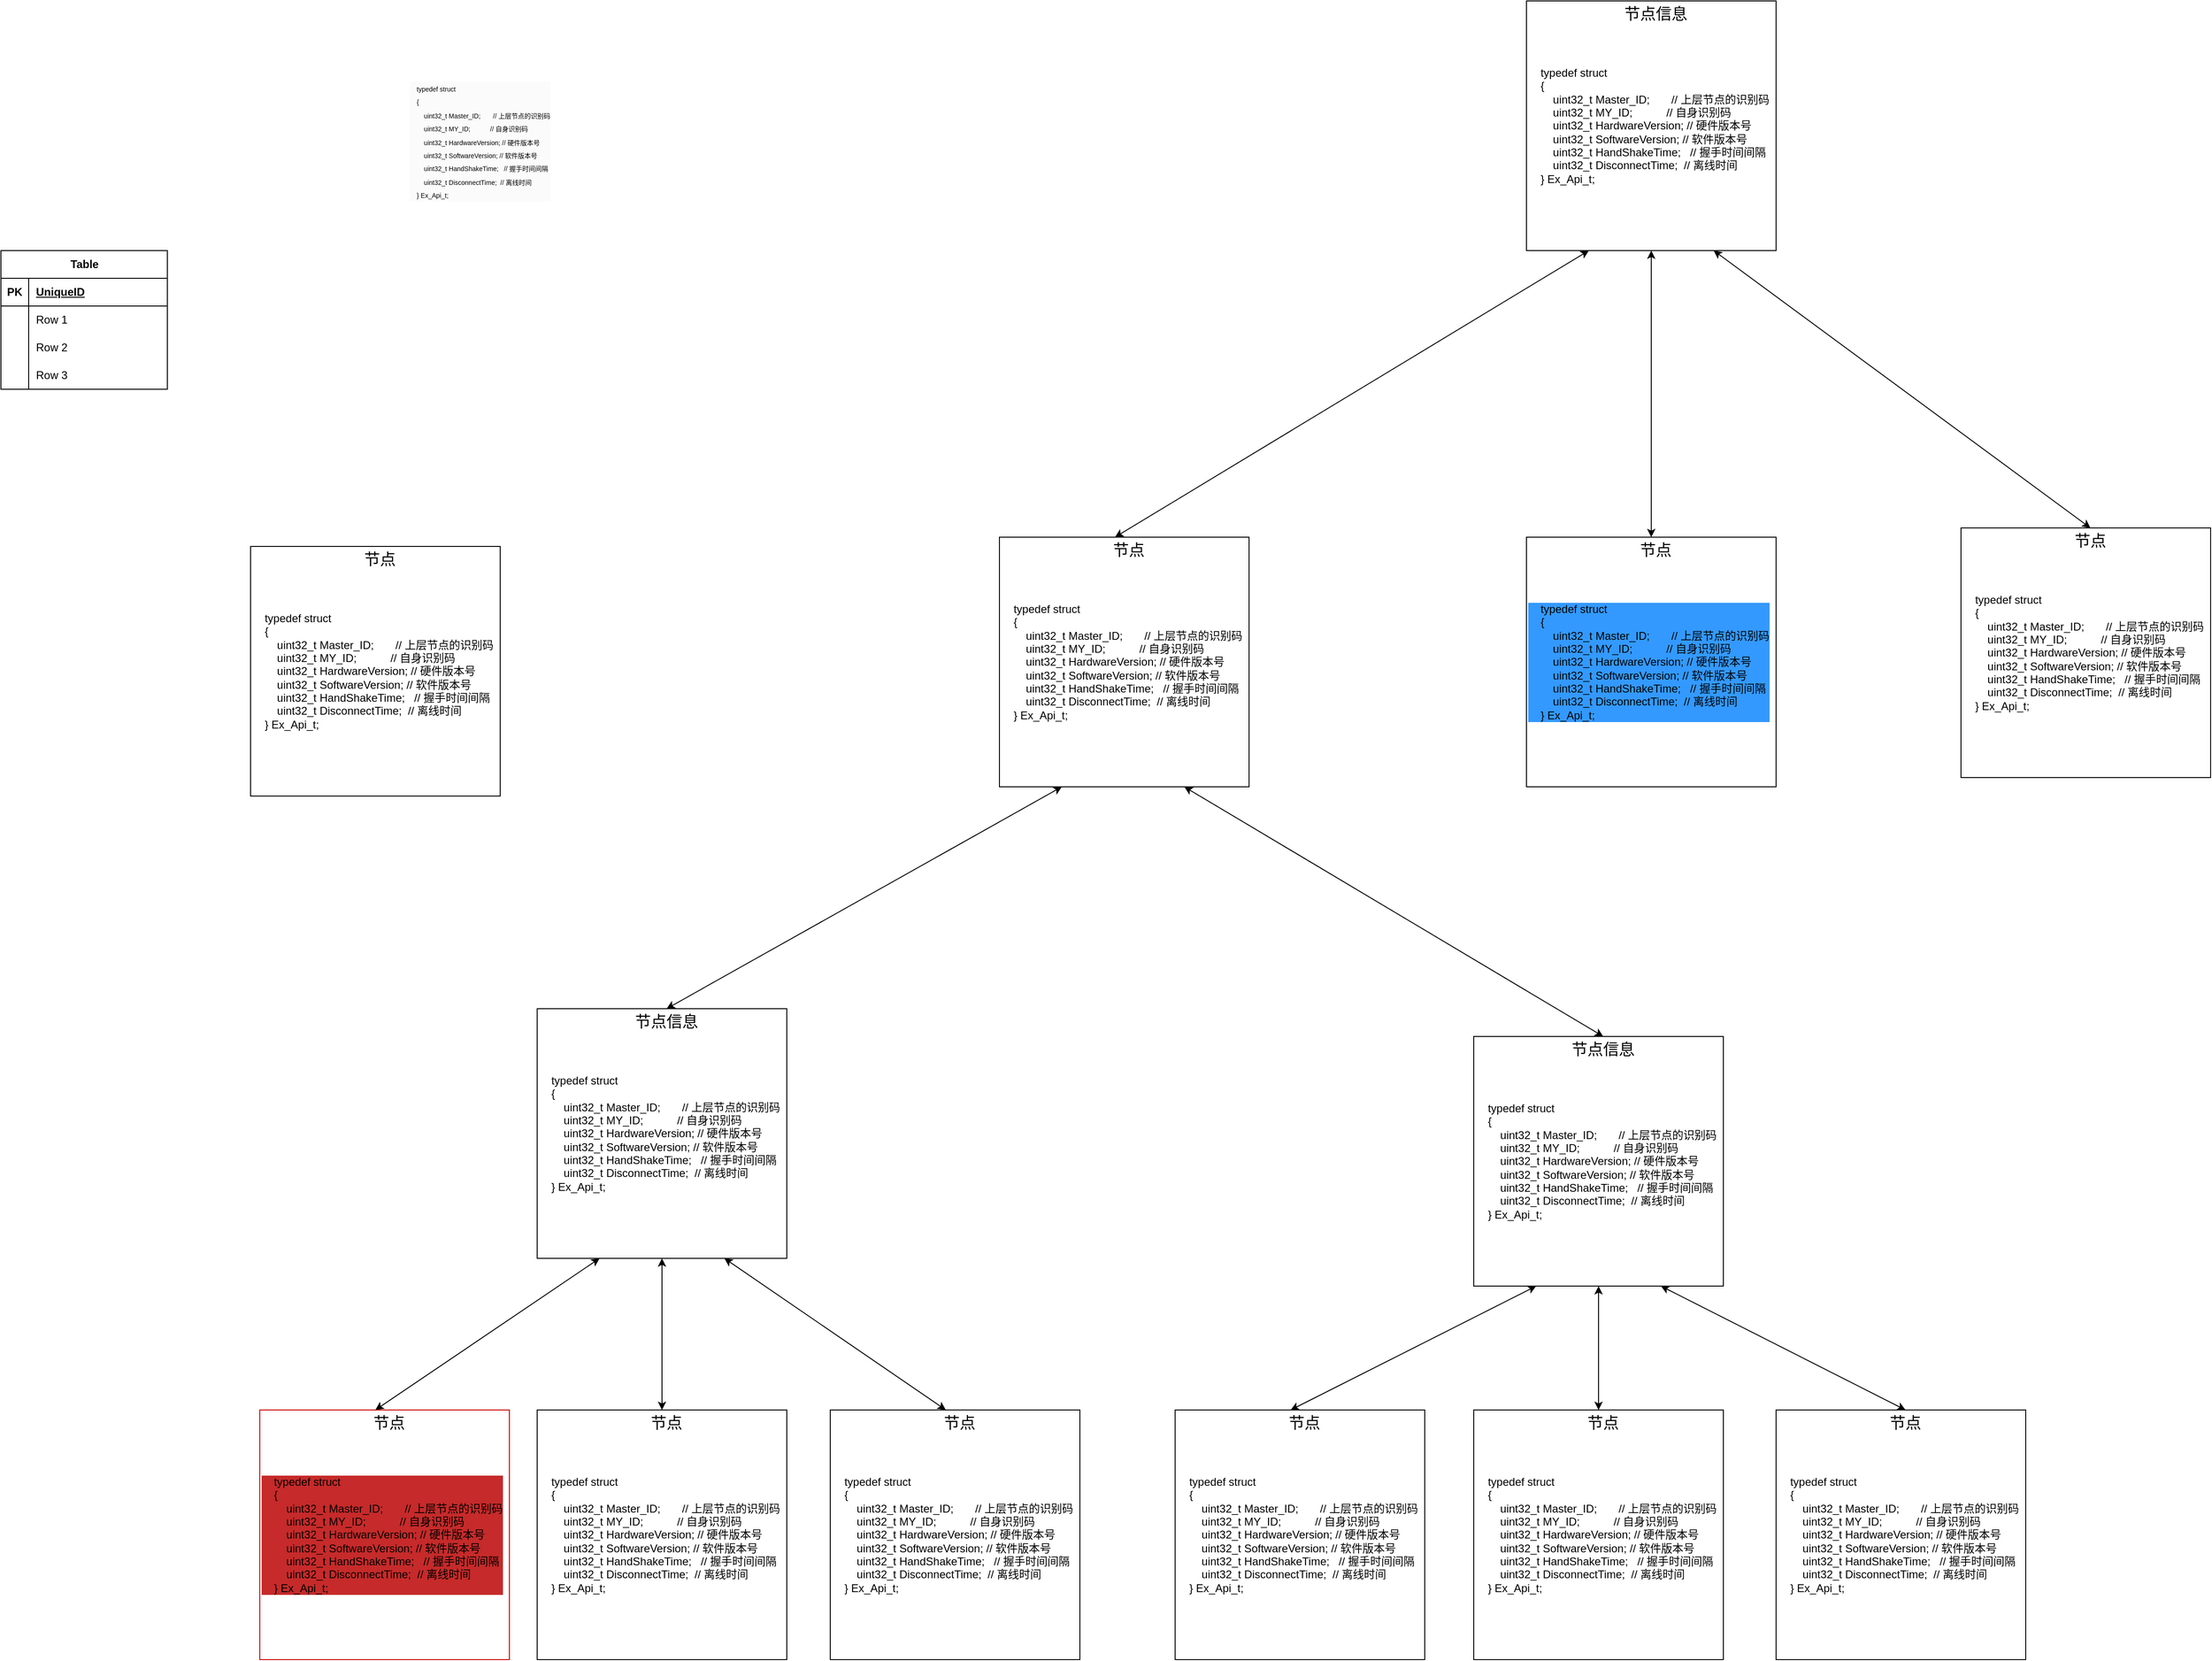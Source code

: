 <mxfile version="26.0.13">
  <diagram name="第 1 页" id="ZVLj4iOac9WPwyHm0ckP">
    <mxGraphModel dx="3850" dy="1131" grid="1" gridSize="10" guides="1" tooltips="1" connect="1" arrows="1" fold="1" page="1" pageScale="1" pageWidth="827" pageHeight="1169" math="0" shadow="0">
      <root>
        <mxCell id="0" />
        <mxCell id="1" parent="0" />
        <mxCell id="KKNS8De5CxTKTrktDygs-10" value="" style="group" vertex="1" connectable="0" parent="1">
          <mxGeometry x="70" y="230" width="270" height="270" as="geometry" />
        </mxCell>
        <mxCell id="KKNS8De5CxTKTrktDygs-12" value="" style="group" vertex="1" connectable="0" parent="KKNS8De5CxTKTrktDygs-10">
          <mxGeometry width="270" height="270" as="geometry" />
        </mxCell>
        <mxCell id="KKNS8De5CxTKTrktDygs-6" value="&lt;div&gt;&lt;span style=&quot;font-size: 12px;&quot;&gt;&amp;nbsp; &amp;nbsp; typedef struct&lt;/span&gt;&lt;/div&gt;&lt;div&gt;&lt;span style=&quot;font-size: 12px;&quot;&gt;&amp;nbsp; &amp;nbsp; {&lt;/span&gt;&lt;/div&gt;&lt;div&gt;&lt;span style=&quot;font-size: 12px;&quot;&gt;&amp;nbsp; &amp;nbsp; &amp;nbsp; &amp;nbsp; uint32_t Master_ID;&amp;nbsp; &amp;nbsp; &amp;nbsp; &amp;nbsp;// 上层节点的识别码&lt;/span&gt;&lt;/div&gt;&lt;div&gt;&lt;span style=&quot;font-size: 12px;&quot;&gt;&amp;nbsp; &amp;nbsp; &amp;nbsp; &amp;nbsp; uint32_t MY_ID;&amp;nbsp; &amp;nbsp; &amp;nbsp; &amp;nbsp; &amp;nbsp; &amp;nbsp;// 自身识别码&lt;/span&gt;&lt;/div&gt;&lt;div&gt;&lt;span style=&quot;font-size: 12px;&quot;&gt;&amp;nbsp; &amp;nbsp; &amp;nbsp; &amp;nbsp; uint32_t HardwareVersion; // 硬件版本号&lt;/span&gt;&lt;/div&gt;&lt;div&gt;&lt;span style=&quot;font-size: 12px;&quot;&gt;&amp;nbsp; &amp;nbsp; &amp;nbsp; &amp;nbsp; uint32_t SoftwareVersion; // 软件版本号&lt;/span&gt;&lt;/div&gt;&lt;div&gt;&lt;span style=&quot;font-size: 12px;&quot;&gt;&amp;nbsp; &amp;nbsp; &amp;nbsp; &amp;nbsp; uint32_t HandShakeTime;&amp;nbsp; &amp;nbsp;// 握手时间间隔&lt;/span&gt;&lt;/div&gt;&lt;div&gt;&lt;span style=&quot;font-size: 12px;&quot;&gt;&amp;nbsp; &amp;nbsp; &amp;nbsp; &amp;nbsp; uint32_t DisconnectTime;&amp;nbsp; // 离线时间&lt;/span&gt;&lt;/div&gt;&lt;div&gt;&lt;span style=&quot;font-size: 12px;&quot;&gt;&amp;nbsp; &amp;nbsp; } Ex_Api_t;&lt;/span&gt;&lt;/div&gt;" style="whiteSpace=wrap;html=1;aspect=fixed;strokeColor=default;align=left;verticalAlign=middle;fontFamily=Helvetica;fontSize=12;fontColor=default;fillColor=default;" vertex="1" parent="KKNS8De5CxTKTrktDygs-12">
          <mxGeometry width="270" height="270" as="geometry" />
        </mxCell>
        <mxCell id="KKNS8De5CxTKTrktDygs-8" value="&lt;font style=&quot;font-size: 17px;&quot;&gt;节点信息&lt;/font&gt;" style="text;html=1;align=center;verticalAlign=middle;whiteSpace=wrap;rounded=0;fontFamily=Helvetica;fontSize=12;fontColor=default;" vertex="1" parent="KKNS8De5CxTKTrktDygs-12">
          <mxGeometry x="90" width="100" height="30" as="geometry" />
        </mxCell>
        <mxCell id="KKNS8De5CxTKTrktDygs-13" value="" style="group" vertex="1" connectable="0" parent="1">
          <mxGeometry x="-500" y="810" width="270" height="270" as="geometry" />
        </mxCell>
        <mxCell id="KKNS8De5CxTKTrktDygs-14" value="" style="group" vertex="1" connectable="0" parent="KKNS8De5CxTKTrktDygs-13">
          <mxGeometry width="270" height="270" as="geometry" />
        </mxCell>
        <mxCell id="KKNS8De5CxTKTrktDygs-15" value="&lt;div&gt;&lt;span style=&quot;font-size: 12px;&quot;&gt;&amp;nbsp; &amp;nbsp; typedef struct&lt;/span&gt;&lt;/div&gt;&lt;div&gt;&lt;span style=&quot;font-size: 12px;&quot;&gt;&amp;nbsp; &amp;nbsp; {&lt;/span&gt;&lt;/div&gt;&lt;div&gt;&lt;span style=&quot;font-size: 12px;&quot;&gt;&amp;nbsp; &amp;nbsp; &amp;nbsp; &amp;nbsp; uint32_t Master_ID;&amp;nbsp; &amp;nbsp; &amp;nbsp; &amp;nbsp;// 上层节点的识别码&lt;/span&gt;&lt;/div&gt;&lt;div&gt;&lt;span style=&quot;font-size: 12px;&quot;&gt;&amp;nbsp; &amp;nbsp; &amp;nbsp; &amp;nbsp; uint32_t MY_ID;&amp;nbsp; &amp;nbsp; &amp;nbsp; &amp;nbsp; &amp;nbsp; &amp;nbsp;// 自身识别码&lt;/span&gt;&lt;/div&gt;&lt;div&gt;&lt;span style=&quot;font-size: 12px;&quot;&gt;&amp;nbsp; &amp;nbsp; &amp;nbsp; &amp;nbsp; uint32_t HardwareVersion; // 硬件版本号&lt;/span&gt;&lt;/div&gt;&lt;div&gt;&lt;span style=&quot;font-size: 12px;&quot;&gt;&amp;nbsp; &amp;nbsp; &amp;nbsp; &amp;nbsp; uint32_t SoftwareVersion; // 软件版本号&lt;/span&gt;&lt;/div&gt;&lt;div&gt;&lt;span style=&quot;font-size: 12px;&quot;&gt;&amp;nbsp; &amp;nbsp; &amp;nbsp; &amp;nbsp; uint32_t HandShakeTime;&amp;nbsp; &amp;nbsp;// 握手时间间隔&lt;/span&gt;&lt;/div&gt;&lt;div&gt;&lt;span style=&quot;font-size: 12px;&quot;&gt;&amp;nbsp; &amp;nbsp; &amp;nbsp; &amp;nbsp; uint32_t DisconnectTime;&amp;nbsp; // 离线时间&lt;/span&gt;&lt;/div&gt;&lt;div&gt;&lt;span style=&quot;font-size: 12px;&quot;&gt;&amp;nbsp; &amp;nbsp; } Ex_Api_t;&lt;/span&gt;&lt;/div&gt;" style="whiteSpace=wrap;html=1;aspect=fixed;strokeColor=default;align=left;verticalAlign=middle;fontFamily=Helvetica;fontSize=12;fontColor=default;fillColor=default;" vertex="1" parent="KKNS8De5CxTKTrktDygs-14">
          <mxGeometry width="270" height="270" as="geometry" />
        </mxCell>
        <mxCell id="KKNS8De5CxTKTrktDygs-16" value="&lt;font style=&quot;font-size: 17px;&quot;&gt;节点&lt;/font&gt;" style="text;html=1;align=center;verticalAlign=middle;whiteSpace=wrap;rounded=0;fontFamily=Helvetica;fontSize=12;fontColor=default;" vertex="1" parent="KKNS8De5CxTKTrktDygs-14">
          <mxGeometry x="110" width="60" height="30" as="geometry" />
        </mxCell>
        <mxCell id="KKNS8De5CxTKTrktDygs-32" value="" style="endArrow=classic;startArrow=classic;html=1;rounded=0;fontFamily=Helvetica;fontSize=12;fontColor=default;exitX=0.25;exitY=0;exitDx=0;exitDy=0;entryX=0.25;entryY=1;entryDx=0;entryDy=0;" edge="1" parent="1" source="KKNS8De5CxTKTrktDygs-16" target="KKNS8De5CxTKTrktDygs-6">
          <mxGeometry width="50" height="50" relative="1" as="geometry">
            <mxPoint x="410" y="730" as="sourcePoint" />
            <mxPoint x="460" y="680" as="targetPoint" />
            <Array as="points" />
          </mxGeometry>
        </mxCell>
        <mxCell id="KKNS8De5CxTKTrktDygs-33" value="" style="group" vertex="1" connectable="0" parent="1">
          <mxGeometry x="540" y="800" width="270" height="270" as="geometry" />
        </mxCell>
        <mxCell id="KKNS8De5CxTKTrktDygs-34" value="" style="group" vertex="1" connectable="0" parent="KKNS8De5CxTKTrktDygs-33">
          <mxGeometry width="270" height="270" as="geometry" />
        </mxCell>
        <mxCell id="KKNS8De5CxTKTrktDygs-35" value="&lt;div&gt;&lt;span style=&quot;font-size: 12px;&quot;&gt;&amp;nbsp; &amp;nbsp; typedef struct&lt;/span&gt;&lt;/div&gt;&lt;div&gt;&lt;span style=&quot;font-size: 12px;&quot;&gt;&amp;nbsp; &amp;nbsp; {&lt;/span&gt;&lt;/div&gt;&lt;div&gt;&lt;span style=&quot;font-size: 12px;&quot;&gt;&amp;nbsp; &amp;nbsp; &amp;nbsp; &amp;nbsp; uint32_t Master_ID;&amp;nbsp; &amp;nbsp; &amp;nbsp; &amp;nbsp;// 上层节点的识别码&lt;/span&gt;&lt;/div&gt;&lt;div&gt;&lt;span style=&quot;font-size: 12px;&quot;&gt;&amp;nbsp; &amp;nbsp; &amp;nbsp; &amp;nbsp; uint32_t MY_ID;&amp;nbsp; &amp;nbsp; &amp;nbsp; &amp;nbsp; &amp;nbsp; &amp;nbsp;// 自身识别码&lt;/span&gt;&lt;/div&gt;&lt;div&gt;&lt;span style=&quot;font-size: 12px;&quot;&gt;&amp;nbsp; &amp;nbsp; &amp;nbsp; &amp;nbsp; uint32_t HardwareVersion; // 硬件版本号&lt;/span&gt;&lt;/div&gt;&lt;div&gt;&lt;span style=&quot;font-size: 12px;&quot;&gt;&amp;nbsp; &amp;nbsp; &amp;nbsp; &amp;nbsp; uint32_t SoftwareVersion; // 软件版本号&lt;/span&gt;&lt;/div&gt;&lt;div&gt;&lt;span style=&quot;font-size: 12px;&quot;&gt;&amp;nbsp; &amp;nbsp; &amp;nbsp; &amp;nbsp; uint32_t HandShakeTime;&amp;nbsp; &amp;nbsp;// 握手时间间隔&lt;/span&gt;&lt;/div&gt;&lt;div&gt;&lt;span style=&quot;font-size: 12px;&quot;&gt;&amp;nbsp; &amp;nbsp; &amp;nbsp; &amp;nbsp; uint32_t DisconnectTime;&amp;nbsp; // 离线时间&lt;/span&gt;&lt;/div&gt;&lt;div&gt;&lt;span style=&quot;font-size: 12px;&quot;&gt;&amp;nbsp; &amp;nbsp; } Ex_Api_t;&lt;/span&gt;&lt;/div&gt;" style="whiteSpace=wrap;html=1;aspect=fixed;strokeColor=default;align=left;verticalAlign=middle;fontFamily=Helvetica;fontSize=12;fontColor=default;fillColor=default;" vertex="1" parent="KKNS8De5CxTKTrktDygs-34">
          <mxGeometry width="270" height="270" as="geometry" />
        </mxCell>
        <mxCell id="KKNS8De5CxTKTrktDygs-36" value="&lt;font style=&quot;font-size: 17px;&quot;&gt;节点&lt;/font&gt;" style="text;html=1;align=center;verticalAlign=middle;whiteSpace=wrap;rounded=0;fontFamily=Helvetica;fontSize=12;fontColor=default;" vertex="1" parent="KKNS8De5CxTKTrktDygs-34">
          <mxGeometry x="110" width="60" height="30" as="geometry" />
        </mxCell>
        <mxCell id="KKNS8De5CxTKTrktDygs-38" value="" style="group;fillColor=#dae8fc;strokeColor=light-dark(#1665d4, #5c79a3);" vertex="1" connectable="0" parent="1">
          <mxGeometry x="70" y="810" width="270" height="270" as="geometry" />
        </mxCell>
        <mxCell id="KKNS8De5CxTKTrktDygs-39" value="" style="group" vertex="1" connectable="0" parent="KKNS8De5CxTKTrktDygs-38">
          <mxGeometry width="270" height="270" as="geometry" />
        </mxCell>
        <mxCell id="KKNS8De5CxTKTrktDygs-40" value="&lt;div&gt;&lt;span style=&quot;font-size: 12px;&quot;&gt;&amp;nbsp; &amp;nbsp; typedef struct&lt;/span&gt;&lt;/div&gt;&lt;div&gt;&lt;span style=&quot;font-size: 12px;&quot;&gt;&amp;nbsp; &amp;nbsp; {&lt;/span&gt;&lt;/div&gt;&lt;div&gt;&lt;span style=&quot;font-size: 12px;&quot;&gt;&amp;nbsp; &amp;nbsp; &amp;nbsp; &amp;nbsp; uint32_t Master_ID;&amp;nbsp; &amp;nbsp; &amp;nbsp; &amp;nbsp;// 上层节点的识别码&lt;/span&gt;&lt;/div&gt;&lt;div&gt;&lt;span style=&quot;font-size: 12px;&quot;&gt;&amp;nbsp; &amp;nbsp; &amp;nbsp; &amp;nbsp; uint32_t MY_ID;&amp;nbsp; &amp;nbsp; &amp;nbsp; &amp;nbsp; &amp;nbsp; &amp;nbsp;// 自身识别码&lt;/span&gt;&lt;/div&gt;&lt;div&gt;&lt;span style=&quot;font-size: 12px;&quot;&gt;&amp;nbsp; &amp;nbsp; &amp;nbsp; &amp;nbsp; uint32_t HardwareVersion; // 硬件版本号&lt;/span&gt;&lt;/div&gt;&lt;div&gt;&lt;span style=&quot;font-size: 12px;&quot;&gt;&amp;nbsp; &amp;nbsp; &amp;nbsp; &amp;nbsp; uint32_t SoftwareVersion; // 软件版本号&lt;/span&gt;&lt;/div&gt;&lt;div&gt;&lt;span style=&quot;font-size: 12px;&quot;&gt;&amp;nbsp; &amp;nbsp; &amp;nbsp; &amp;nbsp; uint32_t HandShakeTime;&amp;nbsp; &amp;nbsp;// 握手时间间隔&lt;/span&gt;&lt;/div&gt;&lt;div&gt;&lt;span style=&quot;font-size: 12px;&quot;&gt;&amp;nbsp; &amp;nbsp; &amp;nbsp; &amp;nbsp; uint32_t DisconnectTime;&amp;nbsp; // 离线时间&lt;/span&gt;&lt;/div&gt;&lt;div&gt;&lt;span style=&quot;font-size: 12px;&quot;&gt;&amp;nbsp; &amp;nbsp; } Ex_Api_t;&lt;/span&gt;&lt;/div&gt;" style="whiteSpace=wrap;html=1;aspect=fixed;strokeColor=default;align=left;verticalAlign=middle;fontFamily=Helvetica;fontSize=12;fontColor=default;fillColor=default;labelBackgroundColor=#3399FF;" vertex="1" parent="KKNS8De5CxTKTrktDygs-39">
          <mxGeometry width="270" height="270" as="geometry" />
        </mxCell>
        <mxCell id="KKNS8De5CxTKTrktDygs-41" value="&lt;font style=&quot;font-size: 17px;&quot;&gt;节点&lt;/font&gt;" style="text;html=1;align=center;verticalAlign=middle;whiteSpace=wrap;rounded=0;fontFamily=Helvetica;fontSize=12;fontColor=default;" vertex="1" parent="KKNS8De5CxTKTrktDygs-39">
          <mxGeometry x="110" width="60" height="30" as="geometry" />
        </mxCell>
        <mxCell id="KKNS8De5CxTKTrktDygs-42" value="" style="endArrow=classic;startArrow=classic;html=1;rounded=0;fontFamily=Helvetica;fontSize=12;fontColor=default;exitX=0.5;exitY=0;exitDx=0;exitDy=0;entryX=0.5;entryY=1;entryDx=0;entryDy=0;" edge="1" parent="1" source="KKNS8De5CxTKTrktDygs-40" target="KKNS8De5CxTKTrktDygs-6">
          <mxGeometry width="50" height="50" relative="1" as="geometry">
            <mxPoint x="757" y="590" as="sourcePoint" />
            <mxPoint x="627" y="400" as="targetPoint" />
          </mxGeometry>
        </mxCell>
        <mxCell id="KKNS8De5CxTKTrktDygs-44" value="" style="endArrow=classic;startArrow=classic;html=1;rounded=0;fontFamily=Helvetica;fontSize=12;fontColor=default;entryX=0.75;entryY=1;entryDx=0;entryDy=0;exitX=0.5;exitY=0;exitDx=0;exitDy=0;" edge="1" parent="1" source="KKNS8De5CxTKTrktDygs-36" target="KKNS8De5CxTKTrktDygs-6">
          <mxGeometry width="50" height="50" relative="1" as="geometry">
            <mxPoint x="757" y="590" as="sourcePoint" />
            <mxPoint x="807" y="540" as="targetPoint" />
          </mxGeometry>
        </mxCell>
        <mxCell id="KKNS8De5CxTKTrktDygs-66" value="" style="group" vertex="1" connectable="0" parent="1">
          <mxGeometry x="-1000" y="1320" width="270" height="270" as="geometry" />
        </mxCell>
        <mxCell id="KKNS8De5CxTKTrktDygs-67" value="" style="group" vertex="1" connectable="0" parent="KKNS8De5CxTKTrktDygs-66">
          <mxGeometry width="270" height="270" as="geometry" />
        </mxCell>
        <mxCell id="KKNS8De5CxTKTrktDygs-68" value="&lt;div&gt;&lt;span style=&quot;font-size: 12px;&quot;&gt;&amp;nbsp; &amp;nbsp; typedef struct&lt;/span&gt;&lt;/div&gt;&lt;div&gt;&lt;span style=&quot;font-size: 12px;&quot;&gt;&amp;nbsp; &amp;nbsp; {&lt;/span&gt;&lt;/div&gt;&lt;div&gt;&lt;span style=&quot;font-size: 12px;&quot;&gt;&amp;nbsp; &amp;nbsp; &amp;nbsp; &amp;nbsp; uint32_t Master_ID;&amp;nbsp; &amp;nbsp; &amp;nbsp; &amp;nbsp;// 上层节点的识别码&lt;/span&gt;&lt;/div&gt;&lt;div&gt;&lt;span style=&quot;font-size: 12px;&quot;&gt;&amp;nbsp; &amp;nbsp; &amp;nbsp; &amp;nbsp; uint32_t MY_ID;&amp;nbsp; &amp;nbsp; &amp;nbsp; &amp;nbsp; &amp;nbsp; &amp;nbsp;// 自身识别码&lt;/span&gt;&lt;/div&gt;&lt;div&gt;&lt;span style=&quot;font-size: 12px;&quot;&gt;&amp;nbsp; &amp;nbsp; &amp;nbsp; &amp;nbsp; uint32_t HardwareVersion; // 硬件版本号&lt;/span&gt;&lt;/div&gt;&lt;div&gt;&lt;span style=&quot;font-size: 12px;&quot;&gt;&amp;nbsp; &amp;nbsp; &amp;nbsp; &amp;nbsp; uint32_t SoftwareVersion; // 软件版本号&lt;/span&gt;&lt;/div&gt;&lt;div&gt;&lt;span style=&quot;font-size: 12px;&quot;&gt;&amp;nbsp; &amp;nbsp; &amp;nbsp; &amp;nbsp; uint32_t HandShakeTime;&amp;nbsp; &amp;nbsp;// 握手时间间隔&lt;/span&gt;&lt;/div&gt;&lt;div&gt;&lt;span style=&quot;font-size: 12px;&quot;&gt;&amp;nbsp; &amp;nbsp; &amp;nbsp; &amp;nbsp; uint32_t DisconnectTime;&amp;nbsp; // 离线时间&lt;/span&gt;&lt;/div&gt;&lt;div&gt;&lt;span style=&quot;font-size: 12px;&quot;&gt;&amp;nbsp; &amp;nbsp; } Ex_Api_t;&lt;/span&gt;&lt;/div&gt;" style="whiteSpace=wrap;html=1;aspect=fixed;strokeColor=default;align=left;verticalAlign=middle;fontFamily=Helvetica;fontSize=12;fontColor=default;fillColor=default;" vertex="1" parent="KKNS8De5CxTKTrktDygs-67">
          <mxGeometry width="270" height="270" as="geometry" />
        </mxCell>
        <mxCell id="KKNS8De5CxTKTrktDygs-69" value="&lt;font style=&quot;font-size: 17px;&quot;&gt;节点信息&lt;/font&gt;" style="text;html=1;align=center;verticalAlign=middle;whiteSpace=wrap;rounded=0;fontFamily=Helvetica;fontSize=12;fontColor=default;" vertex="1" parent="KKNS8De5CxTKTrktDygs-67">
          <mxGeometry x="90" width="100" height="30" as="geometry" />
        </mxCell>
        <mxCell id="KKNS8De5CxTKTrktDygs-70" value="" style="group;fillColor=#DAE8FC;strokeColor=#6c8ebf;" vertex="1" connectable="0" parent="1">
          <mxGeometry x="-1300" y="1754" width="270" height="270" as="geometry" />
        </mxCell>
        <mxCell id="KKNS8De5CxTKTrktDygs-71" value="" style="group;fillColor=#dae8fc;strokeColor=#6c8ebf;" vertex="1" connectable="0" parent="KKNS8De5CxTKTrktDygs-70">
          <mxGeometry width="270" height="270" as="geometry" />
        </mxCell>
        <mxCell id="KKNS8De5CxTKTrktDygs-72" value="&lt;div&gt;&lt;span style=&quot;font-size: 12px;&quot;&gt;&amp;nbsp; &amp;nbsp; typedef struct&lt;/span&gt;&lt;/div&gt;&lt;div&gt;&lt;span style=&quot;font-size: 12px;&quot;&gt;&amp;nbsp; &amp;nbsp; {&lt;/span&gt;&lt;/div&gt;&lt;div&gt;&lt;span style=&quot;font-size: 12px;&quot;&gt;&amp;nbsp; &amp;nbsp; &amp;nbsp; &amp;nbsp; uint32_t Master_ID;&amp;nbsp; &amp;nbsp; &amp;nbsp; &amp;nbsp;// 上层节点的识别码&lt;/span&gt;&lt;/div&gt;&lt;div&gt;&lt;span style=&quot;font-size: 12px;&quot;&gt;&amp;nbsp; &amp;nbsp; &amp;nbsp; &amp;nbsp; uint32_t MY_ID;&amp;nbsp; &amp;nbsp; &amp;nbsp; &amp;nbsp; &amp;nbsp; &amp;nbsp;// 自身识别码&lt;/span&gt;&lt;/div&gt;&lt;div&gt;&lt;span style=&quot;font-size: 12px;&quot;&gt;&amp;nbsp; &amp;nbsp; &amp;nbsp; &amp;nbsp; uint32_t HardwareVersion; // 硬件版本号&lt;/span&gt;&lt;/div&gt;&lt;div&gt;&lt;span style=&quot;font-size: 12px;&quot;&gt;&amp;nbsp; &amp;nbsp; &amp;nbsp; &amp;nbsp; uint32_t SoftwareVersion; // 软件版本号&lt;/span&gt;&lt;/div&gt;&lt;div&gt;&lt;span style=&quot;font-size: 12px;&quot;&gt;&amp;nbsp; &amp;nbsp; &amp;nbsp; &amp;nbsp; uint32_t HandShakeTime;&amp;nbsp; &amp;nbsp;// 握手时间间隔&lt;/span&gt;&lt;/div&gt;&lt;div&gt;&lt;span style=&quot;font-size: 12px;&quot;&gt;&amp;nbsp; &amp;nbsp; &amp;nbsp; &amp;nbsp; uint32_t DisconnectTime;&amp;nbsp; // 离线时间&lt;/span&gt;&lt;/div&gt;&lt;div&gt;&lt;span style=&quot;font-size: 12px;&quot;&gt;&amp;nbsp; &amp;nbsp; } Ex_Api_t;&lt;/span&gt;&lt;/div&gt;" style="whiteSpace=wrap;html=1;aspect=fixed;strokeColor=light-dark(#CC0000,#FFFFFF);align=left;verticalAlign=middle;fontFamily=Helvetica;fontSize=12;fontColor=default;fillColor=default;labelBackgroundColor=light-dark(#c62a2a, #ededed);" vertex="1" parent="KKNS8De5CxTKTrktDygs-71">
          <mxGeometry width="270" height="270" as="geometry" />
        </mxCell>
        <mxCell id="KKNS8De5CxTKTrktDygs-73" value="&lt;font style=&quot;font-size: 17px;&quot;&gt;节点&lt;/font&gt;" style="text;html=1;align=center;verticalAlign=middle;whiteSpace=wrap;rounded=0;fontFamily=Helvetica;fontSize=12;fontColor=default;" vertex="1" parent="KKNS8De5CxTKTrktDygs-71">
          <mxGeometry x="110" width="60" height="30" as="geometry" />
        </mxCell>
        <mxCell id="KKNS8De5CxTKTrktDygs-74" value="" style="endArrow=classic;startArrow=classic;html=1;rounded=0;fontFamily=Helvetica;fontSize=12;fontColor=default;exitX=0.25;exitY=0;exitDx=0;exitDy=0;entryX=0.25;entryY=1;entryDx=0;entryDy=0;" edge="1" parent="1" source="KKNS8De5CxTKTrktDygs-73" target="KKNS8De5CxTKTrktDygs-68">
          <mxGeometry width="50" height="50" relative="1" as="geometry">
            <mxPoint x="-870" y="1690" as="sourcePoint" />
            <mxPoint x="-820" y="1640" as="targetPoint" />
            <Array as="points" />
          </mxGeometry>
        </mxCell>
        <mxCell id="KKNS8De5CxTKTrktDygs-79" value="" style="group" vertex="1" connectable="0" parent="1">
          <mxGeometry x="-1000" y="1754" width="270" height="270" as="geometry" />
        </mxCell>
        <mxCell id="KKNS8De5CxTKTrktDygs-80" value="" style="group" vertex="1" connectable="0" parent="KKNS8De5CxTKTrktDygs-79">
          <mxGeometry width="270" height="270" as="geometry" />
        </mxCell>
        <mxCell id="KKNS8De5CxTKTrktDygs-81" value="&lt;div&gt;&lt;span style=&quot;font-size: 12px; background-color: light-dark(#ffffff, var(--ge-dark-color, #121212));&quot;&gt;&amp;nbsp; &amp;nbsp; typedef struct&lt;/span&gt;&lt;/div&gt;&lt;div&gt;&lt;span style=&quot;font-size: 12px; background-color: light-dark(#ffffff, var(--ge-dark-color, #121212));&quot;&gt;&amp;nbsp; &amp;nbsp; {&lt;/span&gt;&lt;/div&gt;&lt;div&gt;&lt;span style=&quot;font-size: 12px; background-color: light-dark(#ffffff, var(--ge-dark-color, #121212));&quot;&gt;&amp;nbsp; &amp;nbsp; &amp;nbsp; &amp;nbsp; uint32_t Master_ID;&amp;nbsp; &amp;nbsp; &amp;nbsp; &amp;nbsp;// 上层节点的识别码&lt;/span&gt;&lt;/div&gt;&lt;div&gt;&lt;span style=&quot;font-size: 12px; background-color: light-dark(#ffffff, var(--ge-dark-color, #121212));&quot;&gt;&amp;nbsp; &amp;nbsp; &amp;nbsp; &amp;nbsp; uint32_t MY_ID;&amp;nbsp; &amp;nbsp; &amp;nbsp; &amp;nbsp; &amp;nbsp; &amp;nbsp;// 自身识别码&lt;/span&gt;&lt;/div&gt;&lt;div&gt;&lt;span style=&quot;font-size: 12px; background-color: light-dark(#ffffff, var(--ge-dark-color, #121212));&quot;&gt;&amp;nbsp; &amp;nbsp; &amp;nbsp; &amp;nbsp; uint32_t HardwareVersion; // 硬件版本号&lt;/span&gt;&lt;/div&gt;&lt;div&gt;&lt;span style=&quot;font-size: 12px; background-color: light-dark(#ffffff, var(--ge-dark-color, #121212));&quot;&gt;&amp;nbsp; &amp;nbsp; &amp;nbsp; &amp;nbsp; uint32_t SoftwareVersion; // 软件版本号&lt;/span&gt;&lt;/div&gt;&lt;div&gt;&lt;span style=&quot;font-size: 12px; background-color: light-dark(#ffffff, var(--ge-dark-color, #121212));&quot;&gt;&amp;nbsp; &amp;nbsp; &amp;nbsp; &amp;nbsp; uint32_t HandShakeTime;&amp;nbsp; &amp;nbsp;// 握手时间间隔&lt;/span&gt;&lt;/div&gt;&lt;div&gt;&lt;span style=&quot;font-size: 12px; background-color: light-dark(#ffffff, var(--ge-dark-color, #121212));&quot;&gt;&amp;nbsp; &amp;nbsp; &amp;nbsp; &amp;nbsp; uint32_t DisconnectTime;&amp;nbsp; // 离线时间&lt;/span&gt;&lt;/div&gt;&lt;div&gt;&lt;span style=&quot;font-size: 12px; background-color: light-dark(#ffffff, var(--ge-dark-color, #121212));&quot;&gt;&amp;nbsp; &amp;nbsp; } Ex_Api_t;&lt;/span&gt;&lt;/div&gt;" style="whiteSpace=wrap;html=1;aspect=fixed;strokeColor=default;align=left;verticalAlign=middle;fontFamily=Helvetica;fontSize=12;fontColor=default;fillColor=default;" vertex="1" parent="KKNS8De5CxTKTrktDygs-80">
          <mxGeometry width="270" height="270" as="geometry" />
        </mxCell>
        <mxCell id="KKNS8De5CxTKTrktDygs-82" value="&lt;font style=&quot;font-size: 17px;&quot;&gt;节点&lt;/font&gt;" style="text;html=1;align=center;verticalAlign=middle;whiteSpace=wrap;rounded=0;fontFamily=Helvetica;fontSize=12;fontColor=default;" vertex="1" parent="KKNS8De5CxTKTrktDygs-80">
          <mxGeometry x="110" width="60" height="30" as="geometry" />
        </mxCell>
        <mxCell id="KKNS8De5CxTKTrktDygs-83" value="" style="endArrow=classic;startArrow=classic;html=1;rounded=0;fontFamily=Helvetica;fontSize=12;fontColor=default;exitX=0.5;exitY=0;exitDx=0;exitDy=0;entryX=0.5;entryY=1;entryDx=0;entryDy=0;" edge="1" parent="1" source="KKNS8De5CxTKTrktDygs-81" target="KKNS8De5CxTKTrktDygs-68">
          <mxGeometry width="50" height="50" relative="1" as="geometry">
            <mxPoint x="-870" y="1800" as="sourcePoint" />
            <mxPoint x="-1000" y="1610" as="targetPoint" />
          </mxGeometry>
        </mxCell>
        <mxCell id="KKNS8De5CxTKTrktDygs-84" value="" style="endArrow=classic;startArrow=classic;html=1;rounded=0;fontFamily=Helvetica;fontSize=12;fontColor=default;entryX=0.75;entryY=1;entryDx=0;entryDy=0;exitX=0.25;exitY=0;exitDx=0;exitDy=0;" edge="1" parent="1" source="KKNS8De5CxTKTrktDygs-176" target="KKNS8De5CxTKTrktDygs-68">
          <mxGeometry width="50" height="50" relative="1" as="geometry">
            <mxPoint x="-535" y="1754" as="sourcePoint" />
            <mxPoint x="-820" y="1750" as="targetPoint" />
          </mxGeometry>
        </mxCell>
        <mxCell id="KKNS8De5CxTKTrktDygs-85" value="" style="endArrow=classic;startArrow=classic;html=1;rounded=0;fontFamily=Helvetica;fontSize=12;fontColor=default;exitX=0.5;exitY=0;exitDx=0;exitDy=0;entryX=0.25;entryY=1;entryDx=0;entryDy=0;" edge="1" parent="1" source="KKNS8De5CxTKTrktDygs-69" target="KKNS8De5CxTKTrktDygs-15">
          <mxGeometry width="50" height="50" relative="1" as="geometry">
            <mxPoint x="-610" y="1309" as="sourcePoint" />
            <mxPoint x="-370" y="1080" as="targetPoint" />
          </mxGeometry>
        </mxCell>
        <mxCell id="KKNS8De5CxTKTrktDygs-86" value="" style="group" vertex="1" connectable="0" parent="1">
          <mxGeometry x="13" y="1350" width="270" height="270" as="geometry" />
        </mxCell>
        <mxCell id="KKNS8De5CxTKTrktDygs-87" value="" style="group" vertex="1" connectable="0" parent="KKNS8De5CxTKTrktDygs-86">
          <mxGeometry width="270" height="270" as="geometry" />
        </mxCell>
        <mxCell id="KKNS8De5CxTKTrktDygs-88" value="&lt;div&gt;&lt;span style=&quot;font-size: 12px;&quot;&gt;&amp;nbsp; &amp;nbsp; typedef struct&lt;/span&gt;&lt;/div&gt;&lt;div&gt;&lt;span style=&quot;font-size: 12px;&quot;&gt;&amp;nbsp; &amp;nbsp; {&lt;/span&gt;&lt;/div&gt;&lt;div&gt;&lt;span style=&quot;font-size: 12px;&quot;&gt;&amp;nbsp; &amp;nbsp; &amp;nbsp; &amp;nbsp; uint32_t Master_ID;&amp;nbsp; &amp;nbsp; &amp;nbsp; &amp;nbsp;// 上层节点的识别码&lt;/span&gt;&lt;/div&gt;&lt;div&gt;&lt;span style=&quot;font-size: 12px;&quot;&gt;&amp;nbsp; &amp;nbsp; &amp;nbsp; &amp;nbsp; uint32_t MY_ID;&amp;nbsp; &amp;nbsp; &amp;nbsp; &amp;nbsp; &amp;nbsp; &amp;nbsp;// 自身识别码&lt;/span&gt;&lt;/div&gt;&lt;div&gt;&lt;span style=&quot;font-size: 12px;&quot;&gt;&amp;nbsp; &amp;nbsp; &amp;nbsp; &amp;nbsp; uint32_t HardwareVersion; // 硬件版本号&lt;/span&gt;&lt;/div&gt;&lt;div&gt;&lt;span style=&quot;font-size: 12px;&quot;&gt;&amp;nbsp; &amp;nbsp; &amp;nbsp; &amp;nbsp; uint32_t SoftwareVersion; // 软件版本号&lt;/span&gt;&lt;/div&gt;&lt;div&gt;&lt;span style=&quot;font-size: 12px;&quot;&gt;&amp;nbsp; &amp;nbsp; &amp;nbsp; &amp;nbsp; uint32_t HandShakeTime;&amp;nbsp; &amp;nbsp;// 握手时间间隔&lt;/span&gt;&lt;/div&gt;&lt;div&gt;&lt;span style=&quot;font-size: 12px;&quot;&gt;&amp;nbsp; &amp;nbsp; &amp;nbsp; &amp;nbsp; uint32_t DisconnectTime;&amp;nbsp; // 离线时间&lt;/span&gt;&lt;/div&gt;&lt;div&gt;&lt;span style=&quot;font-size: 12px;&quot;&gt;&amp;nbsp; &amp;nbsp; } Ex_Api_t;&lt;/span&gt;&lt;/div&gt;" style="whiteSpace=wrap;html=1;aspect=fixed;strokeColor=default;align=left;verticalAlign=middle;fontFamily=Helvetica;fontSize=12;fontColor=default;fillColor=default;" vertex="1" parent="KKNS8De5CxTKTrktDygs-87">
          <mxGeometry width="270" height="270" as="geometry" />
        </mxCell>
        <mxCell id="KKNS8De5CxTKTrktDygs-89" value="&lt;font style=&quot;font-size: 17px;&quot;&gt;节点信息&lt;/font&gt;" style="text;html=1;align=center;verticalAlign=middle;whiteSpace=wrap;rounded=0;fontFamily=Helvetica;fontSize=12;fontColor=default;" vertex="1" parent="KKNS8De5CxTKTrktDygs-87">
          <mxGeometry x="90" width="100" height="30" as="geometry" />
        </mxCell>
        <mxCell id="KKNS8De5CxTKTrktDygs-90" value="" style="group" vertex="1" connectable="0" parent="1">
          <mxGeometry x="-310" y="1754" width="270" height="270" as="geometry" />
        </mxCell>
        <mxCell id="KKNS8De5CxTKTrktDygs-91" value="" style="group" vertex="1" connectable="0" parent="KKNS8De5CxTKTrktDygs-90">
          <mxGeometry width="270" height="270" as="geometry" />
        </mxCell>
        <mxCell id="KKNS8De5CxTKTrktDygs-92" value="&lt;div&gt;&lt;span style=&quot;font-size: 12px;&quot;&gt;&amp;nbsp; &amp;nbsp; typedef struct&lt;/span&gt;&lt;/div&gt;&lt;div&gt;&lt;span style=&quot;font-size: 12px;&quot;&gt;&amp;nbsp; &amp;nbsp; {&lt;/span&gt;&lt;/div&gt;&lt;div&gt;&lt;span style=&quot;font-size: 12px;&quot;&gt;&amp;nbsp; &amp;nbsp; &amp;nbsp; &amp;nbsp; uint32_t Master_ID;&amp;nbsp; &amp;nbsp; &amp;nbsp; &amp;nbsp;// 上层节点的识别码&lt;/span&gt;&lt;/div&gt;&lt;div&gt;&lt;span style=&quot;font-size: 12px;&quot;&gt;&amp;nbsp; &amp;nbsp; &amp;nbsp; &amp;nbsp; uint32_t MY_ID;&amp;nbsp; &amp;nbsp; &amp;nbsp; &amp;nbsp; &amp;nbsp; &amp;nbsp;// 自身识别码&lt;/span&gt;&lt;/div&gt;&lt;div&gt;&lt;span style=&quot;font-size: 12px;&quot;&gt;&amp;nbsp; &amp;nbsp; &amp;nbsp; &amp;nbsp; uint32_t HardwareVersion; // 硬件版本号&lt;/span&gt;&lt;/div&gt;&lt;div&gt;&lt;span style=&quot;font-size: 12px;&quot;&gt;&amp;nbsp; &amp;nbsp; &amp;nbsp; &amp;nbsp; uint32_t SoftwareVersion; // 软件版本号&lt;/span&gt;&lt;/div&gt;&lt;div&gt;&lt;span style=&quot;font-size: 12px;&quot;&gt;&amp;nbsp; &amp;nbsp; &amp;nbsp; &amp;nbsp; uint32_t HandShakeTime;&amp;nbsp; &amp;nbsp;// 握手时间间隔&lt;/span&gt;&lt;/div&gt;&lt;div&gt;&lt;span style=&quot;font-size: 12px;&quot;&gt;&amp;nbsp; &amp;nbsp; &amp;nbsp; &amp;nbsp; uint32_t DisconnectTime;&amp;nbsp; // 离线时间&lt;/span&gt;&lt;/div&gt;&lt;div&gt;&lt;span style=&quot;font-size: 12px;&quot;&gt;&amp;nbsp; &amp;nbsp; } Ex_Api_t;&lt;/span&gt;&lt;/div&gt;" style="whiteSpace=wrap;html=1;aspect=fixed;strokeColor=default;align=left;verticalAlign=middle;fontFamily=Helvetica;fontSize=12;fontColor=default;fillColor=default;" vertex="1" parent="KKNS8De5CxTKTrktDygs-91">
          <mxGeometry width="270" height="270" as="geometry" />
        </mxCell>
        <mxCell id="KKNS8De5CxTKTrktDygs-93" value="&lt;font style=&quot;font-size: 17px;&quot;&gt;节点&lt;/font&gt;" style="text;html=1;align=center;verticalAlign=middle;whiteSpace=wrap;rounded=0;fontFamily=Helvetica;fontSize=12;fontColor=default;" vertex="1" parent="KKNS8De5CxTKTrktDygs-91">
          <mxGeometry x="110" width="60" height="30" as="geometry" />
        </mxCell>
        <mxCell id="KKNS8De5CxTKTrktDygs-94" value="" style="endArrow=classic;startArrow=classic;html=1;rounded=0;fontFamily=Helvetica;fontSize=12;fontColor=default;exitX=0.25;exitY=0;exitDx=0;exitDy=0;entryX=0.25;entryY=1;entryDx=0;entryDy=0;" edge="1" parent="1" source="KKNS8De5CxTKTrktDygs-93" target="KKNS8De5CxTKTrktDygs-88">
          <mxGeometry width="50" height="50" relative="1" as="geometry">
            <mxPoint x="280" y="1710" as="sourcePoint" />
            <mxPoint x="330" y="1660" as="targetPoint" />
            <Array as="points" />
          </mxGeometry>
        </mxCell>
        <mxCell id="KKNS8De5CxTKTrktDygs-95" value="" style="group" vertex="1" connectable="0" parent="1">
          <mxGeometry x="340" y="1754" width="270" height="270" as="geometry" />
        </mxCell>
        <mxCell id="KKNS8De5CxTKTrktDygs-96" value="" style="group" vertex="1" connectable="0" parent="KKNS8De5CxTKTrktDygs-95">
          <mxGeometry width="270" height="270" as="geometry" />
        </mxCell>
        <mxCell id="KKNS8De5CxTKTrktDygs-97" value="&lt;div&gt;&lt;span style=&quot;font-size: 12px;&quot;&gt;&amp;nbsp; &amp;nbsp; typedef struct&lt;/span&gt;&lt;/div&gt;&lt;div&gt;&lt;span style=&quot;font-size: 12px;&quot;&gt;&amp;nbsp; &amp;nbsp; {&lt;/span&gt;&lt;/div&gt;&lt;div&gt;&lt;span style=&quot;font-size: 12px;&quot;&gt;&amp;nbsp; &amp;nbsp; &amp;nbsp; &amp;nbsp; uint32_t Master_ID;&amp;nbsp; &amp;nbsp; &amp;nbsp; &amp;nbsp;// 上层节点的识别码&lt;/span&gt;&lt;/div&gt;&lt;div&gt;&lt;span style=&quot;font-size: 12px;&quot;&gt;&amp;nbsp; &amp;nbsp; &amp;nbsp; &amp;nbsp; uint32_t MY_ID;&amp;nbsp; &amp;nbsp; &amp;nbsp; &amp;nbsp; &amp;nbsp; &amp;nbsp;// 自身识别码&lt;/span&gt;&lt;/div&gt;&lt;div&gt;&lt;span style=&quot;font-size: 12px;&quot;&gt;&amp;nbsp; &amp;nbsp; &amp;nbsp; &amp;nbsp; uint32_t HardwareVersion; // 硬件版本号&lt;/span&gt;&lt;/div&gt;&lt;div&gt;&lt;span style=&quot;font-size: 12px;&quot;&gt;&amp;nbsp; &amp;nbsp; &amp;nbsp; &amp;nbsp; uint32_t SoftwareVersion; // 软件版本号&lt;/span&gt;&lt;/div&gt;&lt;div&gt;&lt;span style=&quot;font-size: 12px;&quot;&gt;&amp;nbsp; &amp;nbsp; &amp;nbsp; &amp;nbsp; uint32_t HandShakeTime;&amp;nbsp; &amp;nbsp;// 握手时间间隔&lt;/span&gt;&lt;/div&gt;&lt;div&gt;&lt;span style=&quot;font-size: 12px;&quot;&gt;&amp;nbsp; &amp;nbsp; &amp;nbsp; &amp;nbsp; uint32_t DisconnectTime;&amp;nbsp; // 离线时间&lt;/span&gt;&lt;/div&gt;&lt;div&gt;&lt;span style=&quot;font-size: 12px;&quot;&gt;&amp;nbsp; &amp;nbsp; } Ex_Api_t;&lt;/span&gt;&lt;/div&gt;" style="whiteSpace=wrap;html=1;aspect=fixed;strokeColor=default;align=left;verticalAlign=middle;fontFamily=Helvetica;fontSize=12;fontColor=default;fillColor=default;" vertex="1" parent="KKNS8De5CxTKTrktDygs-96">
          <mxGeometry width="270" height="270" as="geometry" />
        </mxCell>
        <mxCell id="KKNS8De5CxTKTrktDygs-98" value="&lt;font style=&quot;font-size: 17px;&quot;&gt;节点&lt;/font&gt;" style="text;html=1;align=center;verticalAlign=middle;whiteSpace=wrap;rounded=0;fontFamily=Helvetica;fontSize=12;fontColor=default;" vertex="1" parent="KKNS8De5CxTKTrktDygs-96">
          <mxGeometry x="110" width="60" height="30" as="geometry" />
        </mxCell>
        <mxCell id="KKNS8De5CxTKTrktDygs-99" value="" style="group" vertex="1" connectable="0" parent="1">
          <mxGeometry x="13" y="1754" width="270" height="270" as="geometry" />
        </mxCell>
        <mxCell id="KKNS8De5CxTKTrktDygs-100" value="" style="group" vertex="1" connectable="0" parent="KKNS8De5CxTKTrktDygs-99">
          <mxGeometry width="270" height="270" as="geometry" />
        </mxCell>
        <mxCell id="KKNS8De5CxTKTrktDygs-101" value="&lt;div&gt;&lt;span style=&quot;font-size: 12px;&quot;&gt;&amp;nbsp; &amp;nbsp; typedef struct&lt;/span&gt;&lt;/div&gt;&lt;div&gt;&lt;span style=&quot;font-size: 12px;&quot;&gt;&amp;nbsp; &amp;nbsp; {&lt;/span&gt;&lt;/div&gt;&lt;div&gt;&lt;span style=&quot;font-size: 12px;&quot;&gt;&amp;nbsp; &amp;nbsp; &amp;nbsp; &amp;nbsp; uint32_t Master_ID;&amp;nbsp; &amp;nbsp; &amp;nbsp; &amp;nbsp;// 上层节点的识别码&lt;/span&gt;&lt;/div&gt;&lt;div&gt;&lt;span style=&quot;font-size: 12px;&quot;&gt;&amp;nbsp; &amp;nbsp; &amp;nbsp; &amp;nbsp; uint32_t MY_ID;&amp;nbsp; &amp;nbsp; &amp;nbsp; &amp;nbsp; &amp;nbsp; &amp;nbsp;// 自身识别码&lt;/span&gt;&lt;/div&gt;&lt;div&gt;&lt;span style=&quot;font-size: 12px;&quot;&gt;&amp;nbsp; &amp;nbsp; &amp;nbsp; &amp;nbsp; uint32_t HardwareVersion; // 硬件版本号&lt;/span&gt;&lt;/div&gt;&lt;div&gt;&lt;span style=&quot;font-size: 12px;&quot;&gt;&amp;nbsp; &amp;nbsp; &amp;nbsp; &amp;nbsp; uint32_t SoftwareVersion; // 软件版本号&lt;/span&gt;&lt;/div&gt;&lt;div&gt;&lt;span style=&quot;font-size: 12px;&quot;&gt;&amp;nbsp; &amp;nbsp; &amp;nbsp; &amp;nbsp; uint32_t HandShakeTime;&amp;nbsp; &amp;nbsp;// 握手时间间隔&lt;/span&gt;&lt;/div&gt;&lt;div&gt;&lt;span style=&quot;font-size: 12px;&quot;&gt;&amp;nbsp; &amp;nbsp; &amp;nbsp; &amp;nbsp; uint32_t DisconnectTime;&amp;nbsp; // 离线时间&lt;/span&gt;&lt;/div&gt;&lt;div&gt;&lt;span style=&quot;font-size: 12px;&quot;&gt;&amp;nbsp; &amp;nbsp; } Ex_Api_t;&lt;/span&gt;&lt;/div&gt;" style="whiteSpace=wrap;html=1;aspect=fixed;strokeColor=default;align=left;verticalAlign=middle;fontFamily=Helvetica;fontSize=12;fontColor=default;fillColor=default;" vertex="1" parent="KKNS8De5CxTKTrktDygs-100">
          <mxGeometry width="270" height="270" as="geometry" />
        </mxCell>
        <mxCell id="KKNS8De5CxTKTrktDygs-102" value="&lt;font style=&quot;font-size: 17px;&quot;&gt;节点&lt;/font&gt;" style="text;html=1;align=center;verticalAlign=middle;whiteSpace=wrap;rounded=0;fontFamily=Helvetica;fontSize=12;fontColor=default;" vertex="1" parent="KKNS8De5CxTKTrktDygs-100">
          <mxGeometry x="110" width="60" height="30" as="geometry" />
        </mxCell>
        <mxCell id="KKNS8De5CxTKTrktDygs-103" value="" style="endArrow=classic;startArrow=classic;html=1;rounded=0;fontFamily=Helvetica;fontSize=12;fontColor=default;exitX=0.5;exitY=0;exitDx=0;exitDy=0;entryX=0.5;entryY=1;entryDx=0;entryDy=0;" edge="1" parent="1" source="KKNS8De5CxTKTrktDygs-101" target="KKNS8De5CxTKTrktDygs-88">
          <mxGeometry width="50" height="50" relative="1" as="geometry">
            <mxPoint x="280" y="1820" as="sourcePoint" />
            <mxPoint x="150" y="1630" as="targetPoint" />
          </mxGeometry>
        </mxCell>
        <mxCell id="KKNS8De5CxTKTrktDygs-104" value="" style="endArrow=classic;startArrow=classic;html=1;rounded=0;fontFamily=Helvetica;fontSize=12;fontColor=default;entryX=0.75;entryY=1;entryDx=0;entryDy=0;exitX=0.5;exitY=0;exitDx=0;exitDy=0;" edge="1" parent="1" source="KKNS8De5CxTKTrktDygs-98" target="KKNS8De5CxTKTrktDygs-88">
          <mxGeometry width="50" height="50" relative="1" as="geometry">
            <mxPoint x="280" y="1820" as="sourcePoint" />
            <mxPoint x="330" y="1770" as="targetPoint" />
          </mxGeometry>
        </mxCell>
        <mxCell id="KKNS8De5CxTKTrktDygs-105" value="" style="endArrow=classic;startArrow=classic;html=1;rounded=0;fontFamily=Helvetica;fontSize=12;fontColor=default;exitX=0.5;exitY=0;exitDx=0;exitDy=0;" edge="1" parent="1" source="KKNS8De5CxTKTrktDygs-89">
          <mxGeometry width="50" height="50" relative="1" as="geometry">
            <mxPoint x="430" y="1300" as="sourcePoint" />
            <mxPoint x="-300" y="1080" as="targetPoint" />
          </mxGeometry>
        </mxCell>
        <mxCell id="KKNS8De5CxTKTrktDygs-123" value="" style="group" vertex="1" connectable="0" parent="1">
          <mxGeometry x="-1310" y="820" width="270" height="270" as="geometry" />
        </mxCell>
        <mxCell id="KKNS8De5CxTKTrktDygs-124" value="" style="group" vertex="1" connectable="0" parent="KKNS8De5CxTKTrktDygs-123">
          <mxGeometry width="270" height="270" as="geometry" />
        </mxCell>
        <mxCell id="KKNS8De5CxTKTrktDygs-125" value="&lt;div&gt;&lt;span style=&quot;font-size: 12px;&quot;&gt;&amp;nbsp; &amp;nbsp; typedef struct&lt;/span&gt;&lt;/div&gt;&lt;div&gt;&lt;span style=&quot;font-size: 12px;&quot;&gt;&amp;nbsp; &amp;nbsp; {&lt;/span&gt;&lt;/div&gt;&lt;div&gt;&lt;span style=&quot;font-size: 12px;&quot;&gt;&amp;nbsp; &amp;nbsp; &amp;nbsp; &amp;nbsp; uint32_t Master_ID;&amp;nbsp; &amp;nbsp; &amp;nbsp; &amp;nbsp;// 上层节点的识别码&lt;/span&gt;&lt;/div&gt;&lt;div&gt;&lt;span style=&quot;font-size: 12px;&quot;&gt;&amp;nbsp; &amp;nbsp; &amp;nbsp; &amp;nbsp; uint32_t MY_ID;&amp;nbsp; &amp;nbsp; &amp;nbsp; &amp;nbsp; &amp;nbsp; &amp;nbsp;// 自身识别码&lt;/span&gt;&lt;/div&gt;&lt;div&gt;&lt;span style=&quot;font-size: 12px;&quot;&gt;&amp;nbsp; &amp;nbsp; &amp;nbsp; &amp;nbsp; uint32_t HardwareVersion; // 硬件版本号&lt;/span&gt;&lt;/div&gt;&lt;div&gt;&lt;span style=&quot;font-size: 12px;&quot;&gt;&amp;nbsp; &amp;nbsp; &amp;nbsp; &amp;nbsp; uint32_t SoftwareVersion; // 软件版本号&lt;/span&gt;&lt;/div&gt;&lt;div&gt;&lt;span style=&quot;font-size: 12px;&quot;&gt;&amp;nbsp; &amp;nbsp; &amp;nbsp; &amp;nbsp; uint32_t HandShakeTime;&amp;nbsp; &amp;nbsp;// 握手时间间隔&lt;/span&gt;&lt;/div&gt;&lt;div&gt;&lt;span style=&quot;font-size: 12px;&quot;&gt;&amp;nbsp; &amp;nbsp; &amp;nbsp; &amp;nbsp; uint32_t DisconnectTime;&amp;nbsp; // 离线时间&lt;/span&gt;&lt;/div&gt;&lt;div&gt;&lt;span style=&quot;font-size: 12px;&quot;&gt;&amp;nbsp; &amp;nbsp; } Ex_Api_t;&lt;/span&gt;&lt;/div&gt;" style="whiteSpace=wrap;html=1;aspect=fixed;strokeColor=default;align=left;verticalAlign=middle;fontFamily=Helvetica;fontSize=12;fontColor=default;fillColor=default;" vertex="1" parent="KKNS8De5CxTKTrktDygs-124">
          <mxGeometry width="270" height="270" as="geometry" />
        </mxCell>
        <mxCell id="KKNS8De5CxTKTrktDygs-126" value="&lt;font style=&quot;font-size: 17px;&quot;&gt;节点&lt;/font&gt;" style="text;html=1;align=center;verticalAlign=middle;whiteSpace=wrap;rounded=0;fontFamily=Helvetica;fontSize=12;fontColor=default;" vertex="1" parent="KKNS8De5CxTKTrktDygs-124">
          <mxGeometry x="110" width="60" height="30" as="geometry" />
        </mxCell>
        <mxCell id="KKNS8De5CxTKTrktDygs-132" value="&lt;div style=&quot;forced-color-adjust: none; color: rgb(0, 0, 0); font-family: Helvetica; font-size: 12px; font-style: normal; font-variant-ligatures: normal; font-variant-caps: normal; font-weight: 400; letter-spacing: normal; orphans: 2; text-align: left; text-indent: 0px; text-transform: none; widows: 2; word-spacing: 0px; -webkit-text-stroke-width: 0px; white-space: normal; background-color: rgb(251, 251, 251); text-decoration-thickness: initial; text-decoration-style: initial; text-decoration-color: initial;&quot;&gt;&lt;font style=&quot;forced-color-adjust: none; font-size: 7px;&quot;&gt;&amp;nbsp; &amp;nbsp; typedef struct&lt;/font&gt;&lt;/div&gt;&lt;div style=&quot;forced-color-adjust: none; color: rgb(0, 0, 0); font-family: Helvetica; font-size: 12px; font-style: normal; font-variant-ligatures: normal; font-variant-caps: normal; font-weight: 400; letter-spacing: normal; orphans: 2; text-align: left; text-indent: 0px; text-transform: none; widows: 2; word-spacing: 0px; -webkit-text-stroke-width: 0px; white-space: normal; background-color: rgb(251, 251, 251); text-decoration-thickness: initial; text-decoration-style: initial; text-decoration-color: initial;&quot;&gt;&lt;font style=&quot;forced-color-adjust: none; font-size: 7px;&quot;&gt;&amp;nbsp; &amp;nbsp; {&lt;/font&gt;&lt;/div&gt;&lt;div style=&quot;forced-color-adjust: none; color: rgb(0, 0, 0); font-family: Helvetica; font-size: 12px; font-style: normal; font-variant-ligatures: normal; font-variant-caps: normal; font-weight: 400; letter-spacing: normal; orphans: 2; text-align: left; text-indent: 0px; text-transform: none; widows: 2; word-spacing: 0px; -webkit-text-stroke-width: 0px; white-space: normal; background-color: rgb(251, 251, 251); text-decoration-thickness: initial; text-decoration-style: initial; text-decoration-color: initial;&quot;&gt;&lt;font style=&quot;forced-color-adjust: none; font-size: 7px;&quot;&gt;&amp;nbsp; &amp;nbsp; &amp;nbsp; &amp;nbsp; uint32_t Master_ID;&amp;nbsp; &amp;nbsp; &amp;nbsp; &amp;nbsp;// 上层节点的识别码&lt;/font&gt;&lt;/div&gt;&lt;div style=&quot;forced-color-adjust: none; color: rgb(0, 0, 0); font-family: Helvetica; font-size: 12px; font-style: normal; font-variant-ligatures: normal; font-variant-caps: normal; font-weight: 400; letter-spacing: normal; orphans: 2; text-align: left; text-indent: 0px; text-transform: none; widows: 2; word-spacing: 0px; -webkit-text-stroke-width: 0px; white-space: normal; background-color: rgb(251, 251, 251); text-decoration-thickness: initial; text-decoration-style: initial; text-decoration-color: initial;&quot;&gt;&lt;font style=&quot;forced-color-adjust: none; font-size: 7px;&quot;&gt;&amp;nbsp; &amp;nbsp; &amp;nbsp; &amp;nbsp; uint32_t MY_ID;&amp;nbsp; &amp;nbsp; &amp;nbsp; &amp;nbsp; &amp;nbsp; &amp;nbsp;// 自身识别码&lt;/font&gt;&lt;/div&gt;&lt;div style=&quot;forced-color-adjust: none; color: rgb(0, 0, 0); font-family: Helvetica; font-size: 12px; font-style: normal; font-variant-ligatures: normal; font-variant-caps: normal; font-weight: 400; letter-spacing: normal; orphans: 2; text-align: left; text-indent: 0px; text-transform: none; widows: 2; word-spacing: 0px; -webkit-text-stroke-width: 0px; white-space: normal; background-color: rgb(251, 251, 251); text-decoration-thickness: initial; text-decoration-style: initial; text-decoration-color: initial;&quot;&gt;&lt;font style=&quot;forced-color-adjust: none; font-size: 7px;&quot;&gt;&amp;nbsp; &amp;nbsp; &amp;nbsp; &amp;nbsp; uint32_t HardwareVersion; // 硬件版本号&lt;/font&gt;&lt;/div&gt;&lt;div style=&quot;forced-color-adjust: none; color: rgb(0, 0, 0); font-family: Helvetica; font-size: 12px; font-style: normal; font-variant-ligatures: normal; font-variant-caps: normal; font-weight: 400; letter-spacing: normal; orphans: 2; text-align: left; text-indent: 0px; text-transform: none; widows: 2; word-spacing: 0px; -webkit-text-stroke-width: 0px; white-space: normal; background-color: rgb(251, 251, 251); text-decoration-thickness: initial; text-decoration-style: initial; text-decoration-color: initial;&quot;&gt;&lt;font style=&quot;forced-color-adjust: none; font-size: 7px;&quot;&gt;&amp;nbsp; &amp;nbsp; &amp;nbsp; &amp;nbsp; uint32_t SoftwareVersion; // 软件版本号&lt;/font&gt;&lt;/div&gt;&lt;div style=&quot;forced-color-adjust: none; color: rgb(0, 0, 0); font-family: Helvetica; font-size: 12px; font-style: normal; font-variant-ligatures: normal; font-variant-caps: normal; font-weight: 400; letter-spacing: normal; orphans: 2; text-align: left; text-indent: 0px; text-transform: none; widows: 2; word-spacing: 0px; -webkit-text-stroke-width: 0px; white-space: normal; background-color: rgb(251, 251, 251); text-decoration-thickness: initial; text-decoration-style: initial; text-decoration-color: initial;&quot;&gt;&lt;font style=&quot;forced-color-adjust: none; font-size: 7px;&quot;&gt;&amp;nbsp; &amp;nbsp; &amp;nbsp; &amp;nbsp; uint32_t HandShakeTime;&amp;nbsp; &amp;nbsp;// 握手时间间隔&lt;/font&gt;&lt;/div&gt;&lt;div style=&quot;forced-color-adjust: none; color: rgb(0, 0, 0); font-family: Helvetica; font-size: 12px; font-style: normal; font-variant-ligatures: normal; font-variant-caps: normal; font-weight: 400; letter-spacing: normal; orphans: 2; text-align: left; text-indent: 0px; text-transform: none; widows: 2; word-spacing: 0px; -webkit-text-stroke-width: 0px; white-space: normal; background-color: rgb(251, 251, 251); text-decoration-thickness: initial; text-decoration-style: initial; text-decoration-color: initial;&quot;&gt;&lt;font style=&quot;forced-color-adjust: none; font-size: 7px;&quot;&gt;&amp;nbsp; &amp;nbsp; &amp;nbsp; &amp;nbsp; uint32_t DisconnectTime;&amp;nbsp; // 离线时间&lt;/font&gt;&lt;/div&gt;&lt;div style=&quot;forced-color-adjust: none; color: rgb(0, 0, 0); font-family: Helvetica; font-size: 12px; font-style: normal; font-variant-ligatures: normal; font-variant-caps: normal; font-weight: 400; letter-spacing: normal; orphans: 2; text-align: left; text-indent: 0px; text-transform: none; widows: 2; word-spacing: 0px; -webkit-text-stroke-width: 0px; white-space: normal; background-color: rgb(251, 251, 251); text-decoration-thickness: initial; text-decoration-style: initial; text-decoration-color: initial;&quot;&gt;&lt;font style=&quot;forced-color-adjust: none; font-size: 7px;&quot;&gt;&amp;nbsp; &amp;nbsp; } Ex_Api_t;&lt;/font&gt;&lt;/div&gt;" style="text;whiteSpace=wrap;html=1;fontFamily=Helvetica;fontSize=12;fontColor=default;" vertex="1" parent="1">
          <mxGeometry x="-1140" y="310" width="190" height="150" as="geometry" />
        </mxCell>
        <mxCell id="KKNS8De5CxTKTrktDygs-148" value="Table" style="shape=table;startSize=30;container=1;collapsible=1;childLayout=tableLayout;fixedRows=1;rowLines=0;fontStyle=1;align=center;resizeLast=1;html=1;strokeColor=default;verticalAlign=middle;fontFamily=Helvetica;fontSize=12;fontColor=default;fillColor=default;" vertex="1" parent="1">
          <mxGeometry x="-1580" y="500" width="180" height="150" as="geometry" />
        </mxCell>
        <mxCell id="KKNS8De5CxTKTrktDygs-149" value="" style="shape=tableRow;horizontal=0;startSize=0;swimlaneHead=0;swimlaneBody=0;fillColor=none;collapsible=0;dropTarget=0;points=[[0,0.5],[1,0.5]];portConstraint=eastwest;top=0;left=0;right=0;bottom=1;strokeColor=default;align=center;verticalAlign=middle;fontFamily=Helvetica;fontSize=12;fontColor=default;" vertex="1" parent="KKNS8De5CxTKTrktDygs-148">
          <mxGeometry y="30" width="180" height="30" as="geometry" />
        </mxCell>
        <mxCell id="KKNS8De5CxTKTrktDygs-150" value="PK" style="shape=partialRectangle;connectable=0;fillColor=none;top=0;left=0;bottom=0;right=0;fontStyle=1;overflow=hidden;whiteSpace=wrap;html=1;strokeColor=default;align=center;verticalAlign=middle;fontFamily=Helvetica;fontSize=12;fontColor=default;" vertex="1" parent="KKNS8De5CxTKTrktDygs-149">
          <mxGeometry width="30" height="30" as="geometry">
            <mxRectangle width="30" height="30" as="alternateBounds" />
          </mxGeometry>
        </mxCell>
        <mxCell id="KKNS8De5CxTKTrktDygs-151" value="UniqueID" style="shape=partialRectangle;connectable=0;fillColor=none;top=0;left=0;bottom=0;right=0;align=left;spacingLeft=6;fontStyle=5;overflow=hidden;whiteSpace=wrap;html=1;strokeColor=default;verticalAlign=middle;fontFamily=Helvetica;fontSize=12;fontColor=default;" vertex="1" parent="KKNS8De5CxTKTrktDygs-149">
          <mxGeometry x="30" width="150" height="30" as="geometry">
            <mxRectangle width="150" height="30" as="alternateBounds" />
          </mxGeometry>
        </mxCell>
        <mxCell id="KKNS8De5CxTKTrktDygs-152" value="" style="shape=tableRow;horizontal=0;startSize=0;swimlaneHead=0;swimlaneBody=0;fillColor=none;collapsible=0;dropTarget=0;points=[[0,0.5],[1,0.5]];portConstraint=eastwest;top=0;left=0;right=0;bottom=0;strokeColor=default;align=center;verticalAlign=middle;fontFamily=Helvetica;fontSize=12;fontColor=default;" vertex="1" parent="KKNS8De5CxTKTrktDygs-148">
          <mxGeometry y="60" width="180" height="30" as="geometry" />
        </mxCell>
        <mxCell id="KKNS8De5CxTKTrktDygs-153" value="" style="shape=partialRectangle;connectable=0;fillColor=none;top=0;left=0;bottom=0;right=0;editable=1;overflow=hidden;whiteSpace=wrap;html=1;strokeColor=default;align=center;verticalAlign=middle;fontFamily=Helvetica;fontSize=12;fontColor=default;" vertex="1" parent="KKNS8De5CxTKTrktDygs-152">
          <mxGeometry width="30" height="30" as="geometry">
            <mxRectangle width="30" height="30" as="alternateBounds" />
          </mxGeometry>
        </mxCell>
        <mxCell id="KKNS8De5CxTKTrktDygs-154" value="Row 1" style="shape=partialRectangle;connectable=0;fillColor=none;top=0;left=0;bottom=0;right=0;align=left;spacingLeft=6;overflow=hidden;whiteSpace=wrap;html=1;strokeColor=default;verticalAlign=middle;fontFamily=Helvetica;fontSize=12;fontColor=default;" vertex="1" parent="KKNS8De5CxTKTrktDygs-152">
          <mxGeometry x="30" width="150" height="30" as="geometry">
            <mxRectangle width="150" height="30" as="alternateBounds" />
          </mxGeometry>
        </mxCell>
        <mxCell id="KKNS8De5CxTKTrktDygs-155" value="" style="shape=tableRow;horizontal=0;startSize=0;swimlaneHead=0;swimlaneBody=0;fillColor=none;collapsible=0;dropTarget=0;points=[[0,0.5],[1,0.5]];portConstraint=eastwest;top=0;left=0;right=0;bottom=0;strokeColor=default;align=center;verticalAlign=middle;fontFamily=Helvetica;fontSize=12;fontColor=default;" vertex="1" parent="KKNS8De5CxTKTrktDygs-148">
          <mxGeometry y="90" width="180" height="30" as="geometry" />
        </mxCell>
        <mxCell id="KKNS8De5CxTKTrktDygs-156" value="" style="shape=partialRectangle;connectable=0;fillColor=none;top=0;left=0;bottom=0;right=0;editable=1;overflow=hidden;whiteSpace=wrap;html=1;strokeColor=default;align=center;verticalAlign=middle;fontFamily=Helvetica;fontSize=12;fontColor=default;" vertex="1" parent="KKNS8De5CxTKTrktDygs-155">
          <mxGeometry width="30" height="30" as="geometry">
            <mxRectangle width="30" height="30" as="alternateBounds" />
          </mxGeometry>
        </mxCell>
        <mxCell id="KKNS8De5CxTKTrktDygs-157" value="Row 2" style="shape=partialRectangle;connectable=0;fillColor=none;top=0;left=0;bottom=0;right=0;align=left;spacingLeft=6;overflow=hidden;whiteSpace=wrap;html=1;strokeColor=default;verticalAlign=middle;fontFamily=Helvetica;fontSize=12;fontColor=default;" vertex="1" parent="KKNS8De5CxTKTrktDygs-155">
          <mxGeometry x="30" width="150" height="30" as="geometry">
            <mxRectangle width="150" height="30" as="alternateBounds" />
          </mxGeometry>
        </mxCell>
        <mxCell id="KKNS8De5CxTKTrktDygs-158" value="" style="shape=tableRow;horizontal=0;startSize=0;swimlaneHead=0;swimlaneBody=0;fillColor=none;collapsible=0;dropTarget=0;points=[[0,0.5],[1,0.5]];portConstraint=eastwest;top=0;left=0;right=0;bottom=0;strokeColor=default;align=center;verticalAlign=middle;fontFamily=Helvetica;fontSize=12;fontColor=default;" vertex="1" parent="KKNS8De5CxTKTrktDygs-148">
          <mxGeometry y="120" width="180" height="30" as="geometry" />
        </mxCell>
        <mxCell id="KKNS8De5CxTKTrktDygs-159" value="" style="shape=partialRectangle;connectable=0;fillColor=none;top=0;left=0;bottom=0;right=0;editable=1;overflow=hidden;whiteSpace=wrap;html=1;strokeColor=default;align=center;verticalAlign=middle;fontFamily=Helvetica;fontSize=12;fontColor=default;" vertex="1" parent="KKNS8De5CxTKTrktDygs-158">
          <mxGeometry width="30" height="30" as="geometry">
            <mxRectangle width="30" height="30" as="alternateBounds" />
          </mxGeometry>
        </mxCell>
        <mxCell id="KKNS8De5CxTKTrktDygs-160" value="Row 3" style="shape=partialRectangle;connectable=0;fillColor=none;top=0;left=0;bottom=0;right=0;align=left;spacingLeft=6;overflow=hidden;whiteSpace=wrap;html=1;strokeColor=default;verticalAlign=middle;fontFamily=Helvetica;fontSize=12;fontColor=default;" vertex="1" parent="KKNS8De5CxTKTrktDygs-158">
          <mxGeometry x="30" width="150" height="30" as="geometry">
            <mxRectangle width="150" height="30" as="alternateBounds" />
          </mxGeometry>
        </mxCell>
        <mxCell id="KKNS8De5CxTKTrktDygs-173" value="" style="group;labelBackgroundColor=none;textShadow=0;" vertex="1" connectable="0" parent="1">
          <mxGeometry x="-683" y="1754" width="270" height="270" as="geometry" />
        </mxCell>
        <mxCell id="KKNS8De5CxTKTrktDygs-174" value="" style="group;labelBackgroundColor=light-dark(#ffffff, #ededed);" vertex="1" connectable="0" parent="KKNS8De5CxTKTrktDygs-173">
          <mxGeometry width="270" height="270" as="geometry" />
        </mxCell>
        <mxCell id="KKNS8De5CxTKTrktDygs-175" value="&lt;div&gt;&lt;span style=&quot;font-size: 12px; background-color: light-dark(#ffffff, var(--ge-dark-color, #121212));&quot;&gt;&amp;nbsp; &amp;nbsp; typedef struct&lt;/span&gt;&lt;/div&gt;&lt;div&gt;&lt;span style=&quot;font-size: 12px; background-color: light-dark(#ffffff, var(--ge-dark-color, #121212));&quot;&gt;&amp;nbsp; &amp;nbsp; {&lt;/span&gt;&lt;/div&gt;&lt;div&gt;&lt;span style=&quot;font-size: 12px; background-color: light-dark(#ffffff, var(--ge-dark-color, #121212));&quot;&gt;&amp;nbsp; &amp;nbsp; &amp;nbsp; &amp;nbsp; uint32_t Master_ID;&amp;nbsp; &amp;nbsp; &amp;nbsp; &amp;nbsp;// 上层节点的识别码&lt;/span&gt;&lt;/div&gt;&lt;div&gt;&lt;span style=&quot;font-size: 12px; background-color: light-dark(#ffffff, var(--ge-dark-color, #121212));&quot;&gt;&amp;nbsp; &amp;nbsp; &amp;nbsp; &amp;nbsp; uint32_t MY_ID;&amp;nbsp; &amp;nbsp; &amp;nbsp; &amp;nbsp; &amp;nbsp; &amp;nbsp;// 自身识别码&lt;/span&gt;&lt;/div&gt;&lt;div&gt;&lt;span style=&quot;font-size: 12px; background-color: light-dark(#ffffff, var(--ge-dark-color, #121212));&quot;&gt;&amp;nbsp; &amp;nbsp; &amp;nbsp; &amp;nbsp; uint32_t HardwareVersion; // 硬件版本号&lt;/span&gt;&lt;/div&gt;&lt;div&gt;&lt;span style=&quot;font-size: 12px; background-color: light-dark(#ffffff, var(--ge-dark-color, #121212));&quot;&gt;&amp;nbsp; &amp;nbsp; &amp;nbsp; &amp;nbsp; uint32_t SoftwareVersion; // 软件版本号&lt;/span&gt;&lt;/div&gt;&lt;div&gt;&lt;span style=&quot;font-size: 12px; background-color: light-dark(#ffffff, var(--ge-dark-color, #121212));&quot;&gt;&amp;nbsp; &amp;nbsp; &amp;nbsp; &amp;nbsp; uint32_t HandShakeTime;&amp;nbsp; &amp;nbsp;// 握手时间间隔&lt;/span&gt;&lt;/div&gt;&lt;div&gt;&lt;span style=&quot;font-size: 12px; background-color: light-dark(#ffffff, var(--ge-dark-color, #121212));&quot;&gt;&amp;nbsp; &amp;nbsp; &amp;nbsp; &amp;nbsp; uint32_t DisconnectTime;&amp;nbsp; // 离线时间&lt;/span&gt;&lt;/div&gt;&lt;div&gt;&lt;span style=&quot;font-size: 12px; background-color: light-dark(#ffffff, var(--ge-dark-color, #121212));&quot;&gt;&amp;nbsp; &amp;nbsp; } Ex_Api_t;&lt;/span&gt;&lt;/div&gt;" style="whiteSpace=wrap;html=1;aspect=fixed;strokeColor=default;align=left;verticalAlign=middle;fontFamily=Helvetica;fontSize=12;fontColor=default;fillColor=default;" vertex="1" parent="KKNS8De5CxTKTrktDygs-174">
          <mxGeometry width="270" height="270" as="geometry" />
        </mxCell>
        <mxCell id="KKNS8De5CxTKTrktDygs-176" value="&lt;font style=&quot;font-size: 17px;&quot;&gt;节点&lt;/font&gt;" style="text;html=1;align=center;verticalAlign=middle;whiteSpace=wrap;rounded=0;fontFamily=Helvetica;fontSize=12;fontColor=default;" vertex="1" parent="KKNS8De5CxTKTrktDygs-174">
          <mxGeometry x="110" width="60" height="30" as="geometry" />
        </mxCell>
      </root>
    </mxGraphModel>
  </diagram>
</mxfile>
